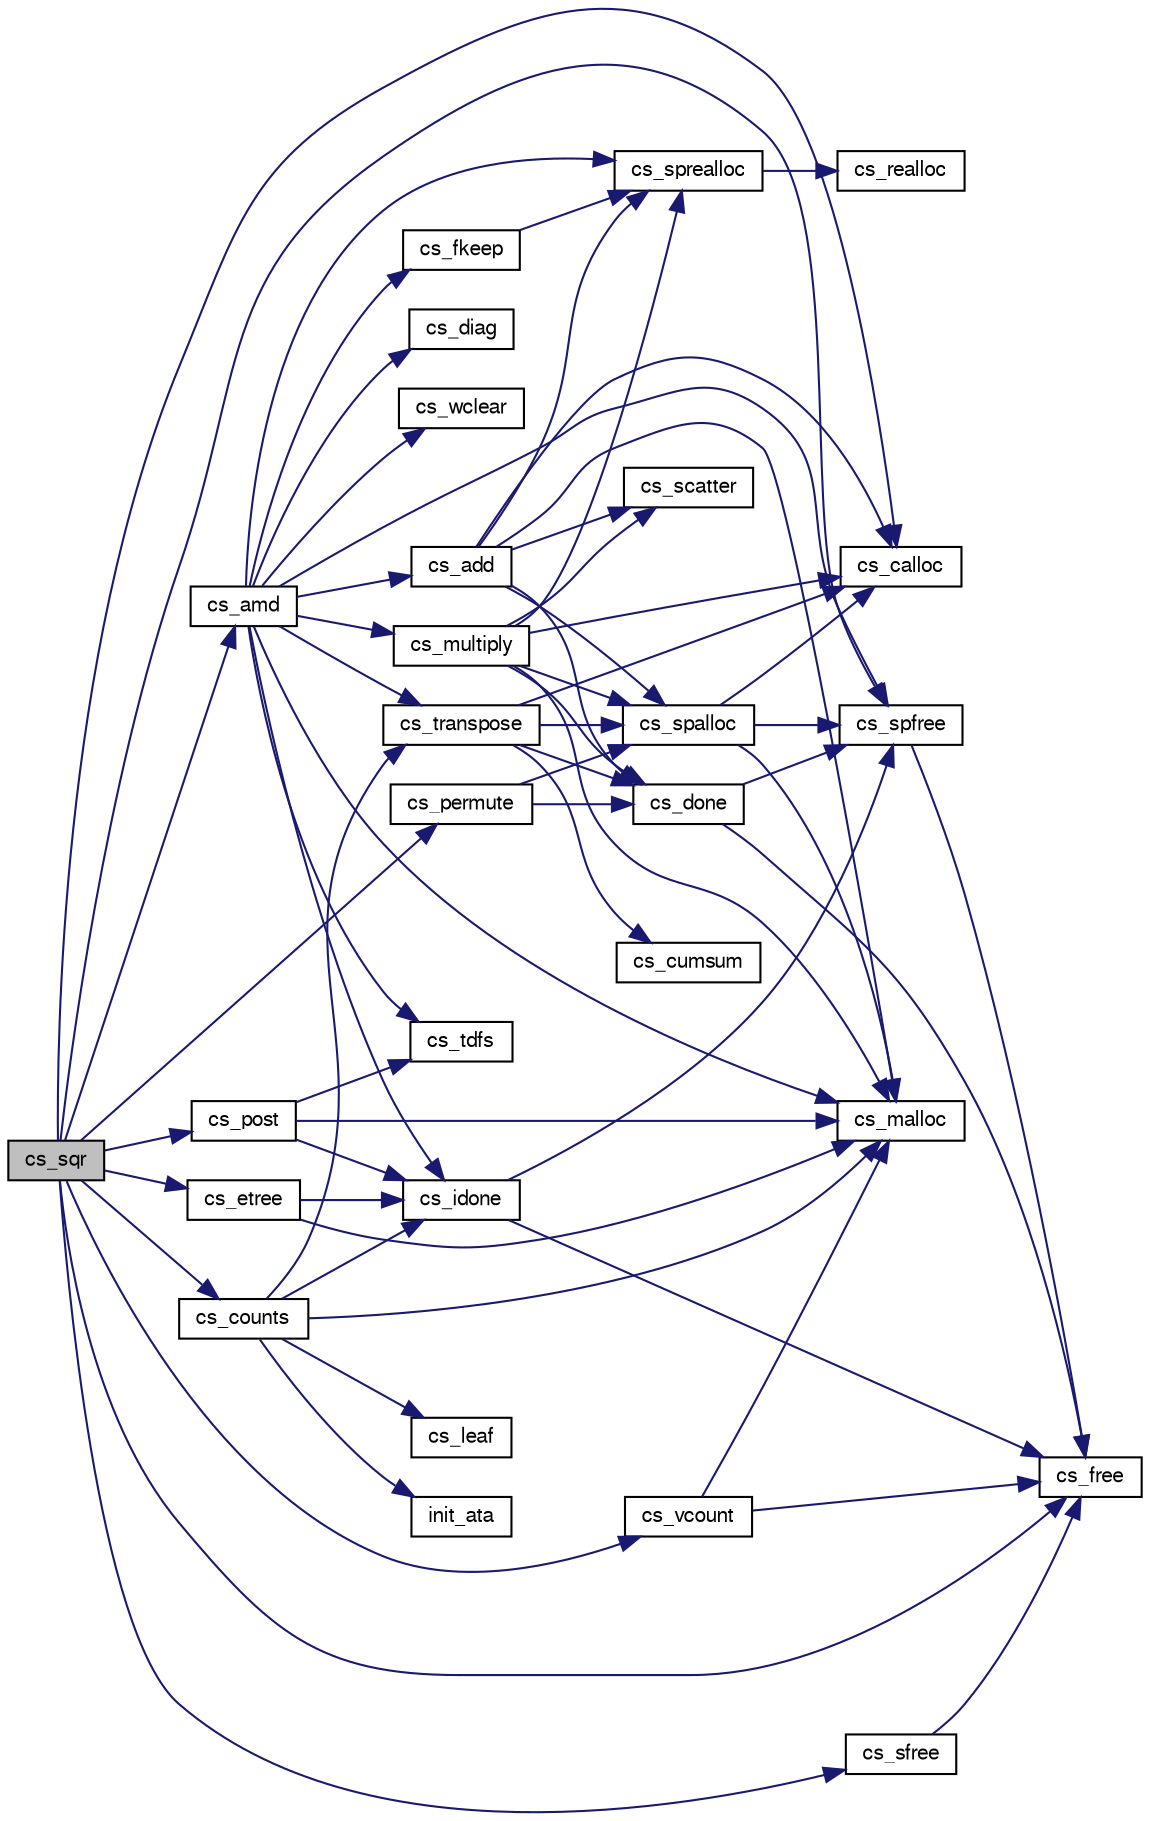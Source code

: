 digraph G
{
  edge [fontname="FreeSans",fontsize=10,labelfontname="FreeSans",labelfontsize=10];
  node [fontname="FreeSans",fontsize=10,shape=record];
  rankdir=LR;
  Node1 [label="cs_sqr",height=0.2,width=0.4,color="black", fillcolor="grey75", style="filled" fontcolor="black"];
  Node1 -> Node2 [color="midnightblue",fontsize=10,style="solid",fontname="FreeSans"];
  Node2 [label="cs_amd",height=0.2,width=0.4,color="black", fillcolor="white", style="filled",URL="$cs_8c.html#633a0b0214f3ee86a27adf6ee6dea640"];
  Node2 -> Node3 [color="midnightblue",fontsize=10,style="solid",fontname="FreeSans"];
  Node3 [label="cs_add",height=0.2,width=0.4,color="black", fillcolor="white", style="filled",URL="$cs_8c.html#12000fbd0b9198d3852978cca8386afe"];
  Node3 -> Node4 [color="midnightblue",fontsize=10,style="solid",fontname="FreeSans"];
  Node4 [label="cs_calloc",height=0.2,width=0.4,color="black", fillcolor="white", style="filled",URL="$cs_8c.html#d3e846c0142a1457e8e85bcaf559fb98"];
  Node3 -> Node5 [color="midnightblue",fontsize=10,style="solid",fontname="FreeSans"];
  Node5 [label="cs_done",height=0.2,width=0.4,color="black", fillcolor="white", style="filled",URL="$cs_8c.html#41590e7ef8c8f3ebce8c7bbe07303c28"];
  Node5 -> Node6 [color="midnightblue",fontsize=10,style="solid",fontname="FreeSans"];
  Node6 [label="cs_free",height=0.2,width=0.4,color="black", fillcolor="white", style="filled",URL="$cs_8c.html#78c1d1194aacc65212bb0d2b03643ac7"];
  Node5 -> Node7 [color="midnightblue",fontsize=10,style="solid",fontname="FreeSans"];
  Node7 [label="cs_spfree",height=0.2,width=0.4,color="black", fillcolor="white", style="filled",URL="$cs_8c.html#6d705e404a7831ccf01bc0ea064215b9"];
  Node7 -> Node6 [color="midnightblue",fontsize=10,style="solid",fontname="FreeSans"];
  Node3 -> Node8 [color="midnightblue",fontsize=10,style="solid",fontname="FreeSans"];
  Node8 [label="cs_malloc",height=0.2,width=0.4,color="black", fillcolor="white", style="filled",URL="$cs_8c.html#4c6c75c54cbdf2f3fd4574a90c2f8a86"];
  Node3 -> Node9 [color="midnightblue",fontsize=10,style="solid",fontname="FreeSans"];
  Node9 [label="cs_scatter",height=0.2,width=0.4,color="black", fillcolor="white", style="filled",URL="$cs_8c.html#3729a7e21dbc3309ac96461ddb060328"];
  Node3 -> Node10 [color="midnightblue",fontsize=10,style="solid",fontname="FreeSans"];
  Node10 [label="cs_spalloc",height=0.2,width=0.4,color="black", fillcolor="white", style="filled",URL="$cs_8c.html#ad3a584d9185a4fe4497a36f892b9c72"];
  Node10 -> Node4 [color="midnightblue",fontsize=10,style="solid",fontname="FreeSans"];
  Node10 -> Node8 [color="midnightblue",fontsize=10,style="solid",fontname="FreeSans"];
  Node10 -> Node7 [color="midnightblue",fontsize=10,style="solid",fontname="FreeSans"];
  Node3 -> Node11 [color="midnightblue",fontsize=10,style="solid",fontname="FreeSans"];
  Node11 [label="cs_sprealloc",height=0.2,width=0.4,color="black", fillcolor="white", style="filled",URL="$cs_8c.html#5a9bc4224732ce1cedc50119afc687c1"];
  Node11 -> Node12 [color="midnightblue",fontsize=10,style="solid",fontname="FreeSans"];
  Node12 [label="cs_realloc",height=0.2,width=0.4,color="black", fillcolor="white", style="filled",URL="$cs_8c.html#7e829e1175f2c8ddb0d6d9e0bb90f985"];
  Node2 -> Node13 [color="midnightblue",fontsize=10,style="solid",fontname="FreeSans"];
  Node13 [label="cs_diag",height=0.2,width=0.4,color="black", fillcolor="white", style="filled",URL="$cs_8c.html#b744b6c0bb84f8f54496c547e8a95e16"];
  Node2 -> Node14 [color="midnightblue",fontsize=10,style="solid",fontname="FreeSans"];
  Node14 [label="cs_fkeep",height=0.2,width=0.4,color="black", fillcolor="white", style="filled",URL="$cs_8c.html#de63a58ec1758250c64518d817ea3c4c"];
  Node14 -> Node11 [color="midnightblue",fontsize=10,style="solid",fontname="FreeSans"];
  Node2 -> Node15 [color="midnightblue",fontsize=10,style="solid",fontname="FreeSans"];
  Node15 [label="cs_idone",height=0.2,width=0.4,color="black", fillcolor="white", style="filled",URL="$cs_8c.html#9c3bd8e36cdfb832d199b580e22467c7"];
  Node15 -> Node6 [color="midnightblue",fontsize=10,style="solid",fontname="FreeSans"];
  Node15 -> Node7 [color="midnightblue",fontsize=10,style="solid",fontname="FreeSans"];
  Node2 -> Node8 [color="midnightblue",fontsize=10,style="solid",fontname="FreeSans"];
  Node2 -> Node16 [color="midnightblue",fontsize=10,style="solid",fontname="FreeSans"];
  Node16 [label="cs_multiply",height=0.2,width=0.4,color="black", fillcolor="white", style="filled",URL="$cs_8c.html#066e18f8570c820530c73ebc88b30a97"];
  Node16 -> Node4 [color="midnightblue",fontsize=10,style="solid",fontname="FreeSans"];
  Node16 -> Node5 [color="midnightblue",fontsize=10,style="solid",fontname="FreeSans"];
  Node16 -> Node8 [color="midnightblue",fontsize=10,style="solid",fontname="FreeSans"];
  Node16 -> Node9 [color="midnightblue",fontsize=10,style="solid",fontname="FreeSans"];
  Node16 -> Node10 [color="midnightblue",fontsize=10,style="solid",fontname="FreeSans"];
  Node16 -> Node11 [color="midnightblue",fontsize=10,style="solid",fontname="FreeSans"];
  Node2 -> Node7 [color="midnightblue",fontsize=10,style="solid",fontname="FreeSans"];
  Node2 -> Node11 [color="midnightblue",fontsize=10,style="solid",fontname="FreeSans"];
  Node2 -> Node17 [color="midnightblue",fontsize=10,style="solid",fontname="FreeSans"];
  Node17 [label="cs_tdfs",height=0.2,width=0.4,color="black", fillcolor="white", style="filled",URL="$cs_8c.html#7b064c4799cc09da13c13d982197eff7"];
  Node2 -> Node18 [color="midnightblue",fontsize=10,style="solid",fontname="FreeSans"];
  Node18 [label="cs_transpose",height=0.2,width=0.4,color="black", fillcolor="white", style="filled",URL="$cs_8c.html#090225477a18abe5f8d5ab26e4efaf3a"];
  Node18 -> Node4 [color="midnightblue",fontsize=10,style="solid",fontname="FreeSans"];
  Node18 -> Node19 [color="midnightblue",fontsize=10,style="solid",fontname="FreeSans"];
  Node19 [label="cs_cumsum",height=0.2,width=0.4,color="black", fillcolor="white", style="filled",URL="$cs_8c.html#97200b7cc3ad296c964134a59616efdd"];
  Node18 -> Node5 [color="midnightblue",fontsize=10,style="solid",fontname="FreeSans"];
  Node18 -> Node10 [color="midnightblue",fontsize=10,style="solid",fontname="FreeSans"];
  Node2 -> Node20 [color="midnightblue",fontsize=10,style="solid",fontname="FreeSans"];
  Node20 [label="cs_wclear",height=0.2,width=0.4,color="black", fillcolor="white", style="filled",URL="$cs_8c.html#73c323ac388668ef8ab5a2aa97807fbe"];
  Node1 -> Node4 [color="midnightblue",fontsize=10,style="solid",fontname="FreeSans"];
  Node1 -> Node21 [color="midnightblue",fontsize=10,style="solid",fontname="FreeSans"];
  Node21 [label="cs_counts",height=0.2,width=0.4,color="black", fillcolor="white", style="filled",URL="$cs_8c.html#a7fdeead97aef81cdf18af7576a7f722"];
  Node21 -> Node15 [color="midnightblue",fontsize=10,style="solid",fontname="FreeSans"];
  Node21 -> Node22 [color="midnightblue",fontsize=10,style="solid",fontname="FreeSans"];
  Node22 [label="cs_leaf",height=0.2,width=0.4,color="black", fillcolor="white", style="filled",URL="$cs_8c.html#df3182dea8214e7a96ac2d055d60d267"];
  Node21 -> Node8 [color="midnightblue",fontsize=10,style="solid",fontname="FreeSans"];
  Node21 -> Node18 [color="midnightblue",fontsize=10,style="solid",fontname="FreeSans"];
  Node21 -> Node23 [color="midnightblue",fontsize=10,style="solid",fontname="FreeSans"];
  Node23 [label="init_ata",height=0.2,width=0.4,color="black", fillcolor="white", style="filled",URL="$cs_8c.html#3e3f8da5491fe28fab370482d0cc3389"];
  Node1 -> Node24 [color="midnightblue",fontsize=10,style="solid",fontname="FreeSans"];
  Node24 [label="cs_etree",height=0.2,width=0.4,color="black", fillcolor="white", style="filled",URL="$cs_8c.html#5c531804008e67c207e93f14c2551b1a"];
  Node24 -> Node15 [color="midnightblue",fontsize=10,style="solid",fontname="FreeSans"];
  Node24 -> Node8 [color="midnightblue",fontsize=10,style="solid",fontname="FreeSans"];
  Node1 -> Node6 [color="midnightblue",fontsize=10,style="solid",fontname="FreeSans"];
  Node1 -> Node25 [color="midnightblue",fontsize=10,style="solid",fontname="FreeSans"];
  Node25 [label="cs_permute",height=0.2,width=0.4,color="black", fillcolor="white", style="filled",URL="$cs_8c.html#da9cc712c0db19bc1dc1ef9211e6ca3c"];
  Node25 -> Node5 [color="midnightblue",fontsize=10,style="solid",fontname="FreeSans"];
  Node25 -> Node10 [color="midnightblue",fontsize=10,style="solid",fontname="FreeSans"];
  Node1 -> Node26 [color="midnightblue",fontsize=10,style="solid",fontname="FreeSans"];
  Node26 [label="cs_post",height=0.2,width=0.4,color="black", fillcolor="white", style="filled",URL="$cs_8c.html#dc01793c66e6caa0eef76be3dda7ffd5"];
  Node26 -> Node15 [color="midnightblue",fontsize=10,style="solid",fontname="FreeSans"];
  Node26 -> Node8 [color="midnightblue",fontsize=10,style="solid",fontname="FreeSans"];
  Node26 -> Node17 [color="midnightblue",fontsize=10,style="solid",fontname="FreeSans"];
  Node1 -> Node27 [color="midnightblue",fontsize=10,style="solid",fontname="FreeSans"];
  Node27 [label="cs_sfree",height=0.2,width=0.4,color="black", fillcolor="white", style="filled",URL="$cs_8c.html#ce766075ef439ad6e4347f6b076eb4b7"];
  Node27 -> Node6 [color="midnightblue",fontsize=10,style="solid",fontname="FreeSans"];
  Node1 -> Node7 [color="midnightblue",fontsize=10,style="solid",fontname="FreeSans"];
  Node1 -> Node28 [color="midnightblue",fontsize=10,style="solid",fontname="FreeSans"];
  Node28 [label="cs_vcount",height=0.2,width=0.4,color="black", fillcolor="white", style="filled",URL="$cs_8c.html#9aa3afad1ec55f96205b52d378b8000f"];
  Node28 -> Node6 [color="midnightblue",fontsize=10,style="solid",fontname="FreeSans"];
  Node28 -> Node8 [color="midnightblue",fontsize=10,style="solid",fontname="FreeSans"];
}
